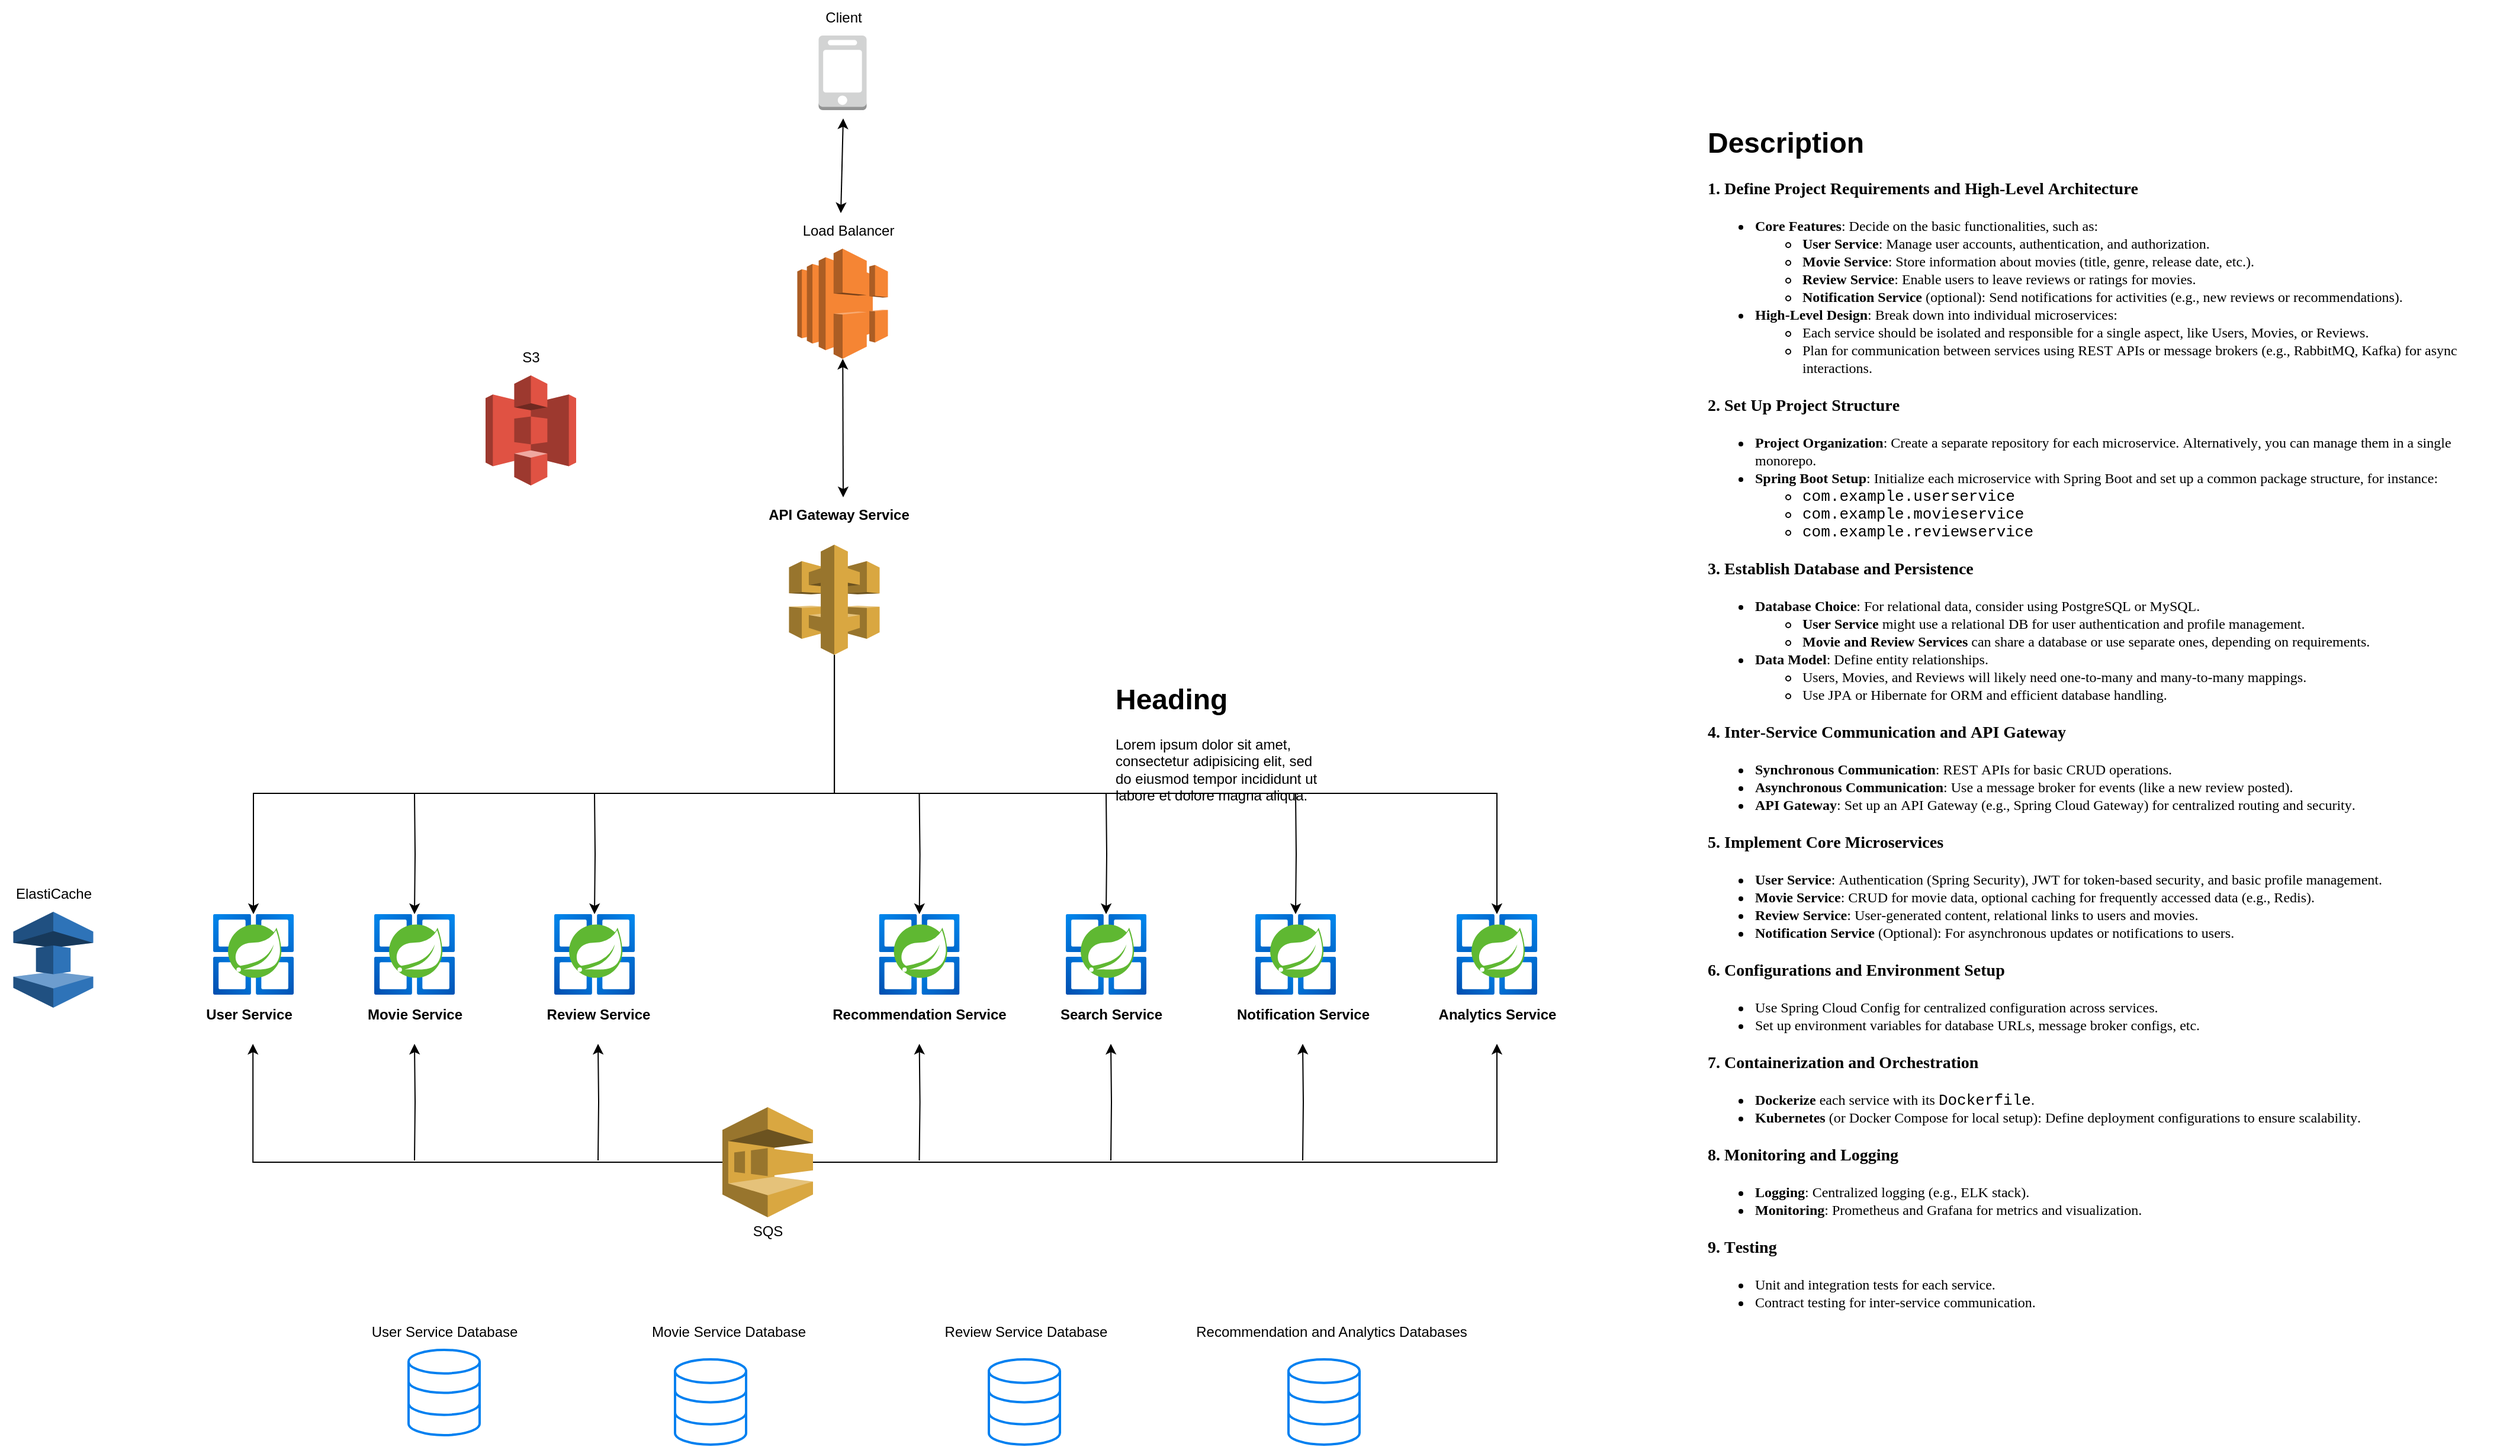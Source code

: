 <mxfile version="24.8.4">
  <diagram name="Page-1" id="R4EWamfsh_gt4aq3ULMU">
    <mxGraphModel dx="1701" dy="1722" grid="1" gridSize="10" guides="1" tooltips="1" connect="1" arrows="1" fold="1" page="1" pageScale="1" pageWidth="827" pageHeight="1169" math="0" shadow="0">
      <root>
        <mxCell id="0" />
        <mxCell id="1" parent="0" />
        <mxCell id="tPTP5EJk6AqbPcsCi5eH-51" style="edgeStyle=orthogonalEdgeStyle;rounded=0;orthogonalLoop=1;jettySize=auto;html=1;" parent="1" source="tPTP5EJk6AqbPcsCi5eH-1" target="tPTP5EJk6AqbPcsCi5eH-9" edge="1">
          <mxGeometry relative="1" as="geometry">
            <Array as="points">
              <mxPoint x="515" y="200" />
              <mxPoint x="24" y="200" />
            </Array>
          </mxGeometry>
        </mxCell>
        <mxCell id="tPTP5EJk6AqbPcsCi5eH-52" style="edgeStyle=orthogonalEdgeStyle;rounded=0;orthogonalLoop=1;jettySize=auto;html=1;" parent="1" source="tPTP5EJk6AqbPcsCi5eH-1" target="tPTP5EJk6AqbPcsCi5eH-7" edge="1">
          <mxGeometry relative="1" as="geometry">
            <Array as="points">
              <mxPoint x="515" y="200" />
              <mxPoint x="1074" y="200" />
            </Array>
          </mxGeometry>
        </mxCell>
        <mxCell id="tPTP5EJk6AqbPcsCi5eH-1" value="" style="outlineConnect=0;dashed=0;verticalLabelPosition=bottom;verticalAlign=top;align=center;html=1;shape=mxgraph.aws3.api_gateway;fillColor=#D9A741;gradientColor=none;" parent="1" vertex="1">
          <mxGeometry x="476.25" y="-10" width="76.5" height="93" as="geometry" />
        </mxCell>
        <mxCell id="tPTP5EJk6AqbPcsCi5eH-53" style="edgeStyle=orthogonalEdgeStyle;rounded=0;orthogonalLoop=1;jettySize=auto;html=1;" parent="1" target="tPTP5EJk6AqbPcsCi5eH-2" edge="1">
          <mxGeometry relative="1" as="geometry">
            <mxPoint x="160" y="200" as="sourcePoint" />
          </mxGeometry>
        </mxCell>
        <mxCell id="tPTP5EJk6AqbPcsCi5eH-2" value="" style="image;aspect=fixed;html=1;points=[];align=center;fontSize=12;image=img/lib/azure2/compute/Azure_Spring_Cloud.svg;" parent="1" vertex="1">
          <mxGeometry x="126" y="302" width="68" height="68" as="geometry" />
        </mxCell>
        <mxCell id="tPTP5EJk6AqbPcsCi5eH-54" style="edgeStyle=orthogonalEdgeStyle;rounded=0;orthogonalLoop=1;jettySize=auto;html=1;" parent="1" target="tPTP5EJk6AqbPcsCi5eH-3" edge="1">
          <mxGeometry relative="1" as="geometry">
            <mxPoint x="312" y="200" as="sourcePoint" />
          </mxGeometry>
        </mxCell>
        <mxCell id="tPTP5EJk6AqbPcsCi5eH-3" value="" style="image;aspect=fixed;html=1;points=[];align=center;fontSize=12;image=img/lib/azure2/compute/Azure_Spring_Cloud.svg;" parent="1" vertex="1">
          <mxGeometry x="278" y="302" width="68" height="68" as="geometry" />
        </mxCell>
        <mxCell id="tPTP5EJk6AqbPcsCi5eH-55" style="edgeStyle=orthogonalEdgeStyle;rounded=0;orthogonalLoop=1;jettySize=auto;html=1;" parent="1" target="tPTP5EJk6AqbPcsCi5eH-4" edge="1">
          <mxGeometry relative="1" as="geometry">
            <mxPoint x="586.25" y="200" as="sourcePoint" />
          </mxGeometry>
        </mxCell>
        <mxCell id="tPTP5EJk6AqbPcsCi5eH-4" value="" style="image;aspect=fixed;html=1;points=[];align=center;fontSize=12;image=img/lib/azure2/compute/Azure_Spring_Cloud.svg;" parent="1" vertex="1">
          <mxGeometry x="552.25" y="302" width="68" height="68" as="geometry" />
        </mxCell>
        <mxCell id="tPTP5EJk6AqbPcsCi5eH-56" style="edgeStyle=orthogonalEdgeStyle;rounded=0;orthogonalLoop=1;jettySize=auto;html=1;" parent="1" target="tPTP5EJk6AqbPcsCi5eH-5" edge="1">
          <mxGeometry relative="1" as="geometry">
            <mxPoint x="744" y="200" as="sourcePoint" />
          </mxGeometry>
        </mxCell>
        <mxCell id="tPTP5EJk6AqbPcsCi5eH-5" value="" style="image;aspect=fixed;html=1;points=[];align=center;fontSize=12;image=img/lib/azure2/compute/Azure_Spring_Cloud.svg;" parent="1" vertex="1">
          <mxGeometry x="710" y="302" width="68" height="68" as="geometry" />
        </mxCell>
        <mxCell id="tPTP5EJk6AqbPcsCi5eH-57" style="edgeStyle=orthogonalEdgeStyle;rounded=0;orthogonalLoop=1;jettySize=auto;html=1;" parent="1" target="tPTP5EJk6AqbPcsCi5eH-6" edge="1">
          <mxGeometry relative="1" as="geometry">
            <mxPoint x="904" y="200" as="sourcePoint" />
          </mxGeometry>
        </mxCell>
        <mxCell id="tPTP5EJk6AqbPcsCi5eH-6" value="" style="image;aspect=fixed;html=1;points=[];align=center;fontSize=12;image=img/lib/azure2/compute/Azure_Spring_Cloud.svg;fontStyle=1" parent="1" vertex="1">
          <mxGeometry x="870" y="302" width="68" height="68" as="geometry" />
        </mxCell>
        <mxCell id="tPTP5EJk6AqbPcsCi5eH-7" value="" style="image;aspect=fixed;html=1;points=[];align=center;fontSize=12;image=img/lib/azure2/compute/Azure_Spring_Cloud.svg;fontStyle=1" parent="1" vertex="1">
          <mxGeometry x="1040" y="302" width="68" height="68" as="geometry" />
        </mxCell>
        <mxCell id="tPTP5EJk6AqbPcsCi5eH-9" value="" style="image;aspect=fixed;html=1;points=[];align=center;fontSize=12;image=img/lib/azure2/compute/Azure_Spring_Cloud.svg;fontStyle=1" parent="1" vertex="1">
          <mxGeometry x="-10" y="302" width="68" height="68" as="geometry" />
        </mxCell>
        <mxCell id="tPTP5EJk6AqbPcsCi5eH-10" value="&lt;p&gt;&lt;strong&gt;API Gateway Service&lt;/strong&gt;&lt;/p&gt;" style="text;html=1;align=center;verticalAlign=middle;resizable=0;points=[];autosize=1;strokeColor=none;fillColor=none;" parent="1" vertex="1">
          <mxGeometry x="448" y="-60" width="140" height="50" as="geometry" />
        </mxCell>
        <mxCell id="tPTP5EJk6AqbPcsCi5eH-12" value="&lt;p&gt;&lt;strong&gt;User Service&lt;/strong&gt;&lt;/p&gt;" style="text;html=1;align=center;verticalAlign=middle;resizable=0;points=[];autosize=1;strokeColor=none;fillColor=none;" parent="1" vertex="1">
          <mxGeometry x="-30" y="361.5" width="100" height="50" as="geometry" />
        </mxCell>
        <mxCell id="tPTP5EJk6AqbPcsCi5eH-44" style="edgeStyle=orthogonalEdgeStyle;rounded=0;orthogonalLoop=1;jettySize=auto;html=1;" parent="1" target="tPTP5EJk6AqbPcsCi5eH-13" edge="1">
          <mxGeometry relative="1" as="geometry">
            <mxPoint x="160" y="510" as="sourcePoint" />
          </mxGeometry>
        </mxCell>
        <mxCell id="tPTP5EJk6AqbPcsCi5eH-13" value="&lt;p&gt;&lt;strong&gt;Movie Service&lt;/strong&gt;&lt;/p&gt;" style="text;html=1;align=center;verticalAlign=middle;resizable=0;points=[];autosize=1;strokeColor=none;fillColor=none;" parent="1" vertex="1">
          <mxGeometry x="110" y="361.5" width="100" height="50" as="geometry" />
        </mxCell>
        <mxCell id="tPTP5EJk6AqbPcsCi5eH-46" style="edgeStyle=orthogonalEdgeStyle;rounded=0;orthogonalLoop=1;jettySize=auto;html=1;" parent="1" target="tPTP5EJk6AqbPcsCi5eH-14" edge="1">
          <mxGeometry relative="1" as="geometry">
            <mxPoint x="315" y="510" as="sourcePoint" />
          </mxGeometry>
        </mxCell>
        <mxCell id="tPTP5EJk6AqbPcsCi5eH-14" value="&lt;p&gt;&lt;strong&gt;Review Service&lt;/strong&gt;&lt;/p&gt;" style="text;html=1;align=center;verticalAlign=middle;resizable=0;points=[];autosize=1;strokeColor=none;fillColor=none;" parent="1" vertex="1">
          <mxGeometry x="260" y="361.5" width="110" height="50" as="geometry" />
        </mxCell>
        <mxCell id="tPTP5EJk6AqbPcsCi5eH-47" style="edgeStyle=orthogonalEdgeStyle;rounded=0;orthogonalLoop=1;jettySize=auto;html=1;" parent="1" target="tPTP5EJk6AqbPcsCi5eH-15" edge="1">
          <mxGeometry relative="1" as="geometry">
            <mxPoint x="586.25" y="510" as="sourcePoint" />
          </mxGeometry>
        </mxCell>
        <mxCell id="tPTP5EJk6AqbPcsCi5eH-15" value="&lt;p&gt;&lt;strong&gt;Recommendation Service&lt;/strong&gt;&lt;/p&gt;" style="text;html=1;align=center;verticalAlign=middle;resizable=0;points=[];autosize=1;strokeColor=none;fillColor=none;" parent="1" vertex="1">
          <mxGeometry x="501.25" y="361.5" width="170" height="50" as="geometry" />
        </mxCell>
        <mxCell id="tPTP5EJk6AqbPcsCi5eH-48" style="edgeStyle=orthogonalEdgeStyle;rounded=0;orthogonalLoop=1;jettySize=auto;html=1;" parent="1" target="tPTP5EJk6AqbPcsCi5eH-16" edge="1">
          <mxGeometry relative="1" as="geometry">
            <mxPoint x="748" y="510" as="sourcePoint" />
          </mxGeometry>
        </mxCell>
        <mxCell id="tPTP5EJk6AqbPcsCi5eH-16" value="&lt;p&gt;&lt;strong&gt;Search Service&lt;/strong&gt;&lt;/p&gt;" style="text;html=1;align=center;verticalAlign=middle;resizable=0;points=[];autosize=1;strokeColor=none;fillColor=none;" parent="1" vertex="1">
          <mxGeometry x="693" y="361.5" width="110" height="50" as="geometry" />
        </mxCell>
        <mxCell id="tPTP5EJk6AqbPcsCi5eH-49" style="edgeStyle=orthogonalEdgeStyle;rounded=0;orthogonalLoop=1;jettySize=auto;html=1;" parent="1" target="tPTP5EJk6AqbPcsCi5eH-17" edge="1">
          <mxGeometry relative="1" as="geometry">
            <mxPoint x="910" y="510" as="sourcePoint" />
          </mxGeometry>
        </mxCell>
        <mxCell id="tPTP5EJk6AqbPcsCi5eH-17" value="&lt;p&gt;&lt;strong&gt;Notification Service&lt;/strong&gt;&lt;/p&gt;" style="text;html=1;align=center;verticalAlign=middle;resizable=0;points=[];autosize=1;strokeColor=none;fillColor=none;" parent="1" vertex="1">
          <mxGeometry x="840" y="361.5" width="140" height="50" as="geometry" />
        </mxCell>
        <mxCell id="tPTP5EJk6AqbPcsCi5eH-18" value="&lt;p&gt;&lt;strong&gt;Analytics Service&lt;/strong&gt;&lt;/p&gt;" style="text;html=1;align=center;verticalAlign=middle;resizable=0;points=[];autosize=1;strokeColor=none;fillColor=none;" parent="1" vertex="1">
          <mxGeometry x="1014" y="361.5" width="120" height="50" as="geometry" />
        </mxCell>
        <mxCell id="tPTP5EJk6AqbPcsCi5eH-19" value="" style="html=1;verticalLabelPosition=bottom;align=center;labelBackgroundColor=#ffffff;verticalAlign=top;strokeWidth=2;strokeColor=#0080F0;shadow=0;dashed=0;shape=mxgraph.ios7.icons.data;" parent="1" vertex="1">
          <mxGeometry x="155" y="670" width="60" height="72" as="geometry" />
        </mxCell>
        <mxCell id="tPTP5EJk6AqbPcsCi5eH-20" value="" style="html=1;verticalLabelPosition=bottom;align=center;labelBackgroundColor=#ffffff;verticalAlign=top;strokeWidth=2;strokeColor=#0080F0;shadow=0;dashed=0;shape=mxgraph.ios7.icons.data;" parent="1" vertex="1">
          <mxGeometry x="380" y="678" width="60" height="72" as="geometry" />
        </mxCell>
        <mxCell id="tPTP5EJk6AqbPcsCi5eH-21" value="" style="html=1;verticalLabelPosition=bottom;align=center;labelBackgroundColor=#ffffff;verticalAlign=top;strokeWidth=2;strokeColor=#0080F0;shadow=0;dashed=0;shape=mxgraph.ios7.icons.data;" parent="1" vertex="1">
          <mxGeometry x="645" y="678" width="60" height="72" as="geometry" />
        </mxCell>
        <mxCell id="tPTP5EJk6AqbPcsCi5eH-22" value="" style="html=1;verticalLabelPosition=bottom;align=center;labelBackgroundColor=#ffffff;verticalAlign=top;strokeWidth=2;strokeColor=#0080F0;shadow=0;dashed=0;shape=mxgraph.ios7.icons.data;" parent="1" vertex="1">
          <mxGeometry x="898" y="678" width="60" height="72" as="geometry" />
        </mxCell>
        <mxCell id="tPTP5EJk6AqbPcsCi5eH-23" value="User Service Database" style="text;html=1;align=center;verticalAlign=middle;resizable=0;points=[];autosize=1;strokeColor=none;fillColor=none;" parent="1" vertex="1">
          <mxGeometry x="110" y="640" width="150" height="30" as="geometry" />
        </mxCell>
        <mxCell id="tPTP5EJk6AqbPcsCi5eH-24" value="Movie Service Database" style="text;html=1;align=center;verticalAlign=middle;resizable=0;points=[];autosize=1;strokeColor=none;fillColor=none;" parent="1" vertex="1">
          <mxGeometry x="350" y="640" width="150" height="30" as="geometry" />
        </mxCell>
        <mxCell id="tPTP5EJk6AqbPcsCi5eH-25" value="Review Service Database" style="text;html=1;align=center;verticalAlign=middle;resizable=0;points=[];autosize=1;strokeColor=none;fillColor=none;" parent="1" vertex="1">
          <mxGeometry x="596.25" y="640" width="160" height="30" as="geometry" />
        </mxCell>
        <mxCell id="tPTP5EJk6AqbPcsCi5eH-26" value="Recommendation and Analytics Databases" style="text;html=1;align=center;verticalAlign=middle;resizable=0;points=[];autosize=1;strokeColor=none;fillColor=none;" parent="1" vertex="1">
          <mxGeometry x="809" y="640" width="250" height="30" as="geometry" />
        </mxCell>
        <mxCell id="tPTP5EJk6AqbPcsCi5eH-27" value="" style="outlineConnect=0;dashed=0;verticalLabelPosition=bottom;verticalAlign=top;align=center;html=1;shape=mxgraph.aws3.elasticache;fillColor=#2E73B8;gradientColor=none;" parent="1" vertex="1">
          <mxGeometry x="-178.75" y="300" width="67.5" height="81" as="geometry" />
        </mxCell>
        <mxCell id="tPTP5EJk6AqbPcsCi5eH-28" value="" style="outlineConnect=0;dashed=0;verticalLabelPosition=bottom;verticalAlign=top;align=center;html=1;shape=mxgraph.aws3.s3;fillColor=#E05243;gradientColor=none;" parent="1" vertex="1">
          <mxGeometry x="220" y="-153" width="76.5" height="93" as="geometry" />
        </mxCell>
        <mxCell id="tPTP5EJk6AqbPcsCi5eH-29" value="S3" style="text;html=1;align=center;verticalAlign=middle;resizable=0;points=[];autosize=1;strokeColor=none;fillColor=none;" parent="1" vertex="1">
          <mxGeometry x="238" y="-183" width="40" height="30" as="geometry" />
        </mxCell>
        <mxCell id="tPTP5EJk6AqbPcsCi5eH-30" value="" style="outlineConnect=0;dashed=0;verticalLabelPosition=bottom;verticalAlign=top;align=center;html=1;shape=mxgraph.aws3.elastic_load_balancing;fillColor=#F58534;gradientColor=none;" parent="1" vertex="1">
          <mxGeometry x="483.25" y="-260" width="76.5" height="93" as="geometry" />
        </mxCell>
        <mxCell id="tPTP5EJk6AqbPcsCi5eH-31" value="ElastiCache" style="text;html=1;align=center;verticalAlign=middle;resizable=0;points=[];autosize=1;strokeColor=none;fillColor=none;" parent="1" vertex="1">
          <mxGeometry x="-190" y="270" width="90" height="30" as="geometry" />
        </mxCell>
        <mxCell id="tPTP5EJk6AqbPcsCi5eH-32" value="Load Balancer" style="text;html=1;align=center;verticalAlign=middle;resizable=0;points=[];autosize=1;strokeColor=none;fillColor=none;" parent="1" vertex="1">
          <mxGeometry x="476.25" y="-290" width="100" height="30" as="geometry" />
        </mxCell>
        <mxCell id="tPTP5EJk6AqbPcsCi5eH-34" value="SQS" style="text;html=1;align=center;verticalAlign=middle;resizable=0;points=[];autosize=1;strokeColor=none;fillColor=none;" parent="1" vertex="1">
          <mxGeometry x="433.25" y="555" width="50" height="30" as="geometry" />
        </mxCell>
        <mxCell id="tPTP5EJk6AqbPcsCi5eH-42" style="edgeStyle=orthogonalEdgeStyle;rounded=0;orthogonalLoop=1;jettySize=auto;html=1;" parent="1" source="tPTP5EJk6AqbPcsCi5eH-35" target="tPTP5EJk6AqbPcsCi5eH-18" edge="1">
          <mxGeometry relative="1" as="geometry" />
        </mxCell>
        <mxCell id="tPTP5EJk6AqbPcsCi5eH-35" value="" style="outlineConnect=0;dashed=0;verticalLabelPosition=bottom;verticalAlign=top;align=center;html=1;shape=mxgraph.aws3.sqs;fillColor=#D9A741;gradientColor=none;" parent="1" vertex="1">
          <mxGeometry x="420" y="465" width="76.5" height="93" as="geometry" />
        </mxCell>
        <mxCell id="tPTP5EJk6AqbPcsCi5eH-36" value="" style="outlineConnect=0;dashed=0;verticalLabelPosition=bottom;verticalAlign=top;align=center;html=1;shape=mxgraph.aws3.mobile_client;fillColor=#D2D3D3;gradientColor=none;" parent="1" vertex="1">
          <mxGeometry x="501.25" y="-440" width="40.5" height="63" as="geometry" />
        </mxCell>
        <mxCell id="tPTP5EJk6AqbPcsCi5eH-37" value="Client" style="text;html=1;align=center;verticalAlign=middle;resizable=0;points=[];autosize=1;strokeColor=none;fillColor=none;" parent="1" vertex="1">
          <mxGeometry x="496.5" y="-470" width="50" height="30" as="geometry" />
        </mxCell>
        <mxCell id="tPTP5EJk6AqbPcsCi5eH-40" value="" style="endArrow=classic;startArrow=classic;html=1;rounded=0;" parent="1" edge="1">
          <mxGeometry width="50" height="50" relative="1" as="geometry">
            <mxPoint x="520" y="-290" as="sourcePoint" />
            <mxPoint x="522" y="-370" as="targetPoint" />
          </mxGeometry>
        </mxCell>
        <mxCell id="tPTP5EJk6AqbPcsCi5eH-43" style="edgeStyle=orthogonalEdgeStyle;rounded=0;orthogonalLoop=1;jettySize=auto;html=1;exitX=0;exitY=0.5;exitDx=0;exitDy=0;exitPerimeter=0;entryX=0.536;entryY=1.001;entryDx=0;entryDy=0;entryPerimeter=0;" parent="1" source="tPTP5EJk6AqbPcsCi5eH-35" target="tPTP5EJk6AqbPcsCi5eH-12" edge="1">
          <mxGeometry relative="1" as="geometry" />
        </mxCell>
        <mxCell id="tPTP5EJk6AqbPcsCi5eH-60" value="" style="endArrow=classic;startArrow=classic;html=1;rounded=0;" parent="1" target="tPTP5EJk6AqbPcsCi5eH-30" edge="1">
          <mxGeometry width="50" height="50" relative="1" as="geometry">
            <mxPoint x="522" y="-50" as="sourcePoint" />
            <mxPoint x="543" y="-131.5" as="targetPoint" />
          </mxGeometry>
        </mxCell>
        <mxCell id="hdJnmSfa8VOICIZQmIh4-1" value="&lt;h1 style=&quot;margin-top: 0px;&quot;&gt;Heading&lt;/h1&gt;&lt;p&gt;Lorem ipsum dolor sit amet, consectetur adipisicing elit, sed do eiusmod tempor incididunt ut labore et dolore magna aliqua.&lt;/p&gt;" style="text;html=1;whiteSpace=wrap;overflow=hidden;rounded=0;" vertex="1" parent="1">
          <mxGeometry x="750" y="100" width="180" height="120" as="geometry" />
        </mxCell>
        <mxCell id="hdJnmSfa8VOICIZQmIh4-2" value="&lt;h1 style=&quot;margin-top: 0px;&quot;&gt;Description&lt;/h1&gt;&lt;p style=&quot;margin: 0px 0px 14px; font-variant-numeric: normal; font-variant-east-asian: normal; font-variant-alternates: normal; font-size-adjust: none; font-kerning: auto; font-optical-sizing: auto; font-feature-settings: normal; font-variation-settings: normal; font-variant-position: normal; font-stretch: normal; font-size: 14px; line-height: normal; font-family: Times; -webkit-text-stroke-color: rgb(0, 0, 0);&quot; class=&quot;p1&quot;&gt;&lt;span style=&quot;font-kerning: none;&quot; class=&quot;s1&quot;&gt;&lt;b&gt;1. Define Project Requirements and High-Level Architecture&lt;/b&gt;&lt;/span&gt;&lt;/p&gt;&lt;ul style=&quot;font-size: medium;&quot; class=&quot;ul1&quot;&gt;&lt;li style=&quot;margin: 0px; font-variant-numeric: normal; font-variant-east-asian: normal; font-variant-alternates: normal; font-size-adjust: none; font-kerning: auto; font-optical-sizing: auto; font-feature-settings: normal; font-variation-settings: normal; font-variant-position: normal; font-stretch: normal; font-size: 12px; line-height: normal; font-family: Times; -webkit-text-stroke: rgb(0, 0, 0);&quot; class=&quot;li2&quot;&gt;&lt;b&gt;&lt;/b&gt;&lt;span style=&quot;font-kerning: none;&quot; class=&quot;s1&quot;&gt;&lt;b&gt;Core Features&lt;/b&gt;: Decide on the basic functionalities, such as:&lt;/span&gt;&lt;/li&gt;&lt;ul class=&quot;ul2&quot;&gt;&lt;li style=&quot;margin: 0px; font-variant-numeric: normal; font-variant-east-asian: normal; font-variant-alternates: normal; font-size-adjust: none; font-kerning: auto; font-optical-sizing: auto; font-feature-settings: normal; font-variation-settings: normal; font-variant-position: normal; font-stretch: normal; font-size: 12px; line-height: normal; font-family: Times; -webkit-text-stroke: rgb(0, 0, 0);&quot; class=&quot;li2&quot;&gt;&lt;b&gt;&lt;/b&gt;&lt;span style=&quot;font-kerning: none;&quot; class=&quot;s1&quot;&gt;&lt;b&gt;User Service&lt;/b&gt;: Manage user accounts, authentication, and authorization.&lt;/span&gt;&lt;/li&gt;&lt;li style=&quot;margin: 0px; font-variant-numeric: normal; font-variant-east-asian: normal; font-variant-alternates: normal; font-size-adjust: none; font-kerning: auto; font-optical-sizing: auto; font-feature-settings: normal; font-variation-settings: normal; font-variant-position: normal; font-stretch: normal; font-size: 12px; line-height: normal; font-family: Times; -webkit-text-stroke: rgb(0, 0, 0);&quot; class=&quot;li2&quot;&gt;&lt;b&gt;&lt;/b&gt;&lt;span style=&quot;font-kerning: none;&quot; class=&quot;s1&quot;&gt;&lt;b&gt;Movie Service&lt;/b&gt;: Store information about movies (title, genre, release date, etc.).&lt;/span&gt;&lt;/li&gt;&lt;li style=&quot;margin: 0px; font-variant-numeric: normal; font-variant-east-asian: normal; font-variant-alternates: normal; font-size-adjust: none; font-kerning: auto; font-optical-sizing: auto; font-feature-settings: normal; font-variation-settings: normal; font-variant-position: normal; font-stretch: normal; font-size: 12px; line-height: normal; font-family: Times; -webkit-text-stroke: rgb(0, 0, 0);&quot; class=&quot;li2&quot;&gt;&lt;b&gt;&lt;/b&gt;&lt;span style=&quot;font-kerning: none;&quot; class=&quot;s1&quot;&gt;&lt;b&gt;Review Service&lt;/b&gt;: Enable users to leave reviews or ratings for movies.&lt;/span&gt;&lt;/li&gt;&lt;li style=&quot;margin: 0px; font-variant-numeric: normal; font-variant-east-asian: normal; font-variant-alternates: normal; font-size-adjust: none; font-kerning: auto; font-optical-sizing: auto; font-feature-settings: normal; font-variation-settings: normal; font-variant-position: normal; font-stretch: normal; font-size: 12px; line-height: normal; font-family: Times; -webkit-text-stroke: rgb(0, 0, 0);&quot; class=&quot;li2&quot;&gt;&lt;b&gt;&lt;/b&gt;&lt;span style=&quot;font-kerning: none;&quot; class=&quot;s1&quot;&gt;&lt;b&gt;Notification Service&lt;/b&gt; (optional): Send notifications for activities (e.g., new reviews or recommendations).&lt;/span&gt;&lt;/li&gt;&lt;/ul&gt;&lt;li style=&quot;margin: 0px; font-variant-numeric: normal; font-variant-east-asian: normal; font-variant-alternates: normal; font-size-adjust: none; font-kerning: auto; font-optical-sizing: auto; font-feature-settings: normal; font-variation-settings: normal; font-variant-position: normal; font-stretch: normal; font-size: 12px; line-height: normal; font-family: Times; -webkit-text-stroke: rgb(0, 0, 0);&quot; class=&quot;li2&quot;&gt;&lt;b&gt;&lt;/b&gt;&lt;span style=&quot;font-kerning: none;&quot; class=&quot;s1&quot;&gt;&lt;b&gt;High-Level Design&lt;/b&gt;: Break down into individual microservices:&lt;/span&gt;&lt;/li&gt;&lt;ul class=&quot;ul2&quot;&gt;&lt;li style=&quot;margin: 0px; font-variant-numeric: normal; font-variant-east-asian: normal; font-variant-alternates: normal; font-size-adjust: none; font-kerning: auto; font-optical-sizing: auto; font-feature-settings: normal; font-variation-settings: normal; font-variant-position: normal; font-stretch: normal; font-size: 12px; line-height: normal; font-family: Times; -webkit-text-stroke: rgb(0, 0, 0);&quot; class=&quot;li2&quot;&gt;&lt;span style=&quot;font-kerning: none;&quot; class=&quot;s1&quot;&gt;Each service should be isolated and responsible for a single aspect, like Users, Movies, or Reviews.&lt;/span&gt;&lt;/li&gt;&lt;li style=&quot;margin: 0px; font-variant-numeric: normal; font-variant-east-asian: normal; font-variant-alternates: normal; font-size-adjust: none; font-kerning: auto; font-optical-sizing: auto; font-feature-settings: normal; font-variation-settings: normal; font-variant-position: normal; font-stretch: normal; font-size: 12px; line-height: normal; font-family: Times; -webkit-text-stroke: rgb(0, 0, 0);&quot; class=&quot;li2&quot;&gt;&lt;span style=&quot;font-kerning: none;&quot; class=&quot;s1&quot;&gt;Plan for communication between services using REST APIs or message brokers (e.g., RabbitMQ, Kafka) for async interactions.&lt;/span&gt;&lt;/li&gt;&lt;/ul&gt;&lt;/ul&gt;&lt;p style=&quot;margin: 0px 0px 14px; font-variant-numeric: normal; font-variant-east-asian: normal; font-variant-alternates: normal; font-size-adjust: none; font-kerning: auto; font-optical-sizing: auto; font-feature-settings: normal; font-variation-settings: normal; font-variant-position: normal; font-stretch: normal; font-size: 14px; line-height: normal; font-family: Times; -webkit-text-stroke-color: rgb(0, 0, 0);&quot; class=&quot;p1&quot;&gt;&lt;span style=&quot;font-kerning: none;&quot; class=&quot;s1&quot;&gt;&lt;b&gt;2. Set Up Project Structure&lt;/b&gt;&lt;/span&gt;&lt;/p&gt;&lt;ul style=&quot;font-size: medium;&quot; class=&quot;ul1&quot;&gt;&lt;li style=&quot;margin: 0px; font-variant-numeric: normal; font-variant-east-asian: normal; font-variant-alternates: normal; font-size-adjust: none; font-kerning: auto; font-optical-sizing: auto; font-feature-settings: normal; font-variation-settings: normal; font-variant-position: normal; font-stretch: normal; font-size: 12px; line-height: normal; font-family: Times; -webkit-text-stroke: rgb(0, 0, 0);&quot; class=&quot;li2&quot;&gt;&lt;b&gt;&lt;/b&gt;&lt;span style=&quot;font-kerning: none;&quot; class=&quot;s1&quot;&gt;&lt;b&gt;Project Organization&lt;/b&gt;: Create a separate repository for each microservice. Alternatively, you can manage them in a single monorepo.&lt;/span&gt;&lt;/li&gt;&lt;li style=&quot;margin: 0px; font-variant-numeric: normal; font-variant-east-asian: normal; font-variant-alternates: normal; font-size-adjust: none; font-kerning: auto; font-optical-sizing: auto; font-feature-settings: normal; font-variation-settings: normal; font-variant-position: normal; font-stretch: normal; font-size: 12px; line-height: normal; font-family: Times; -webkit-text-stroke: rgb(0, 0, 0);&quot; class=&quot;li2&quot;&gt;&lt;b&gt;&lt;/b&gt;&lt;span style=&quot;font-kerning: none;&quot; class=&quot;s1&quot;&gt;&lt;b&gt;Spring Boot Setup&lt;/b&gt;: Initialize each microservice with Spring Boot and set up a common package structure, for instance:&lt;/span&gt;&lt;/li&gt;&lt;ul class=&quot;ul2&quot;&gt;&lt;li style=&quot;margin: 0px; font-variant-numeric: normal; font-variant-east-asian: normal; font-variant-alternates: normal; font-size-adjust: none; font-kerning: auto; font-optical-sizing: auto; font-feature-settings: normal; font-variation-settings: normal; font-variant-position: normal; font-stretch: normal; font-size: 13px; line-height: normal; font-family: Courier; -webkit-text-stroke: rgb(0, 0, 0);&quot; class=&quot;li3&quot;&gt;&lt;span style=&quot;font-kerning: none;&quot; class=&quot;s1&quot;&gt;com.example.userservice&lt;/span&gt;&lt;/li&gt;&lt;li style=&quot;margin: 0px; font-variant-numeric: normal; font-variant-east-asian: normal; font-variant-alternates: normal; font-size-adjust: none; font-kerning: auto; font-optical-sizing: auto; font-feature-settings: normal; font-variation-settings: normal; font-variant-position: normal; font-stretch: normal; font-size: 13px; line-height: normal; font-family: Courier; -webkit-text-stroke: rgb(0, 0, 0);&quot; class=&quot;li3&quot;&gt;&lt;span style=&quot;font-kerning: none;&quot; class=&quot;s1&quot;&gt;com.example.movieservice&lt;/span&gt;&lt;/li&gt;&lt;li style=&quot;margin: 0px; font-variant-numeric: normal; font-variant-east-asian: normal; font-variant-alternates: normal; font-size-adjust: none; font-kerning: auto; font-optical-sizing: auto; font-feature-settings: normal; font-variation-settings: normal; font-variant-position: normal; font-stretch: normal; font-size: 13px; line-height: normal; font-family: Courier; -webkit-text-stroke: rgb(0, 0, 0);&quot; class=&quot;li3&quot;&gt;&lt;span style=&quot;font-kerning: none;&quot; class=&quot;s1&quot;&gt;com.example.reviewservice&lt;/span&gt;&lt;/li&gt;&lt;/ul&gt;&lt;/ul&gt;&lt;p style=&quot;margin: 0px 0px 14px; font-variant-numeric: normal; font-variant-east-asian: normal; font-variant-alternates: normal; font-size-adjust: none; font-kerning: auto; font-optical-sizing: auto; font-feature-settings: normal; font-variation-settings: normal; font-variant-position: normal; font-stretch: normal; font-size: 14px; line-height: normal; font-family: Times; -webkit-text-stroke-color: rgb(0, 0, 0);&quot; class=&quot;p1&quot;&gt;&lt;span style=&quot;font-kerning: none;&quot; class=&quot;s1&quot;&gt;&lt;b&gt;3. Establish Database and Persistence&lt;/b&gt;&lt;/span&gt;&lt;/p&gt;&lt;ul style=&quot;font-size: medium;&quot; class=&quot;ul1&quot;&gt;&lt;li style=&quot;margin: 0px; font-variant-numeric: normal; font-variant-east-asian: normal; font-variant-alternates: normal; font-size-adjust: none; font-kerning: auto; font-optical-sizing: auto; font-feature-settings: normal; font-variation-settings: normal; font-variant-position: normal; font-stretch: normal; font-size: 12px; line-height: normal; font-family: Times; -webkit-text-stroke: rgb(0, 0, 0);&quot; class=&quot;li2&quot;&gt;&lt;b&gt;&lt;/b&gt;&lt;span style=&quot;font-kerning: none;&quot; class=&quot;s1&quot;&gt;&lt;b&gt;Database Choice&lt;/b&gt;: For relational data, consider using PostgreSQL or MySQL.&lt;/span&gt;&lt;/li&gt;&lt;ul class=&quot;ul2&quot;&gt;&lt;li style=&quot;margin: 0px; font-variant-numeric: normal; font-variant-east-asian: normal; font-variant-alternates: normal; font-size-adjust: none; font-kerning: auto; font-optical-sizing: auto; font-feature-settings: normal; font-variation-settings: normal; font-variant-position: normal; font-stretch: normal; font-size: 12px; line-height: normal; font-family: Times; -webkit-text-stroke: rgb(0, 0, 0);&quot; class=&quot;li2&quot;&gt;&lt;b&gt;&lt;/b&gt;&lt;span style=&quot;font-kerning: none;&quot; class=&quot;s1&quot;&gt;&lt;b&gt;User Service&lt;/b&gt; might use a relational DB for user authentication and profile management.&lt;/span&gt;&lt;/li&gt;&lt;li style=&quot;margin: 0px; font-variant-numeric: normal; font-variant-east-asian: normal; font-variant-alternates: normal; font-size-adjust: none; font-kerning: auto; font-optical-sizing: auto; font-feature-settings: normal; font-variation-settings: normal; font-variant-position: normal; font-stretch: normal; font-size: 12px; line-height: normal; font-family: Times; -webkit-text-stroke: rgb(0, 0, 0);&quot; class=&quot;li2&quot;&gt;&lt;b&gt;&lt;/b&gt;&lt;span style=&quot;font-kerning: none;&quot; class=&quot;s1&quot;&gt;&lt;b&gt;Movie and Review Services&lt;/b&gt; can share a database or use separate ones, depending on requirements.&lt;/span&gt;&lt;/li&gt;&lt;/ul&gt;&lt;li style=&quot;margin: 0px; font-variant-numeric: normal; font-variant-east-asian: normal; font-variant-alternates: normal; font-size-adjust: none; font-kerning: auto; font-optical-sizing: auto; font-feature-settings: normal; font-variation-settings: normal; font-variant-position: normal; font-stretch: normal; font-size: 12px; line-height: normal; font-family: Times; -webkit-text-stroke: rgb(0, 0, 0);&quot; class=&quot;li2&quot;&gt;&lt;b&gt;&lt;/b&gt;&lt;span style=&quot;font-kerning: none;&quot; class=&quot;s1&quot;&gt;&lt;b&gt;Data Model&lt;/b&gt;: Define entity relationships.&lt;/span&gt;&lt;/li&gt;&lt;ul class=&quot;ul2&quot;&gt;&lt;li style=&quot;margin: 0px; font-variant-numeric: normal; font-variant-east-asian: normal; font-variant-alternates: normal; font-size-adjust: none; font-kerning: auto; font-optical-sizing: auto; font-feature-settings: normal; font-variation-settings: normal; font-variant-position: normal; font-stretch: normal; font-size: 12px; line-height: normal; font-family: Times; -webkit-text-stroke: rgb(0, 0, 0);&quot; class=&quot;li2&quot;&gt;&lt;span style=&quot;font-kerning: none;&quot; class=&quot;s1&quot;&gt;Users, Movies, and Reviews will likely need one-to-many and many-to-many mappings.&lt;/span&gt;&lt;/li&gt;&lt;li style=&quot;margin: 0px; font-variant-numeric: normal; font-variant-east-asian: normal; font-variant-alternates: normal; font-size-adjust: none; font-kerning: auto; font-optical-sizing: auto; font-feature-settings: normal; font-variation-settings: normal; font-variant-position: normal; font-stretch: normal; font-size: 12px; line-height: normal; font-family: Times; -webkit-text-stroke: rgb(0, 0, 0);&quot; class=&quot;li2&quot;&gt;&lt;span style=&quot;font-kerning: none;&quot; class=&quot;s1&quot;&gt;Use JPA or Hibernate for ORM and efficient database handling.&lt;/span&gt;&lt;/li&gt;&lt;/ul&gt;&lt;/ul&gt;&lt;p style=&quot;margin: 0px 0px 14px; font-variant-numeric: normal; font-variant-east-asian: normal; font-variant-alternates: normal; font-size-adjust: none; font-kerning: auto; font-optical-sizing: auto; font-feature-settings: normal; font-variation-settings: normal; font-variant-position: normal; font-stretch: normal; font-size: 14px; line-height: normal; font-family: Times; -webkit-text-stroke-color: rgb(0, 0, 0);&quot; class=&quot;p1&quot;&gt;&lt;span style=&quot;font-kerning: none;&quot; class=&quot;s1&quot;&gt;&lt;b&gt;4. Inter-Service Communication and API Gateway&lt;/b&gt;&lt;/span&gt;&lt;/p&gt;&lt;ul style=&quot;font-size: medium;&quot; class=&quot;ul1&quot;&gt;&lt;li style=&quot;margin: 0px; font-variant-numeric: normal; font-variant-east-asian: normal; font-variant-alternates: normal; font-size-adjust: none; font-kerning: auto; font-optical-sizing: auto; font-feature-settings: normal; font-variation-settings: normal; font-variant-position: normal; font-stretch: normal; font-size: 12px; line-height: normal; font-family: Times; -webkit-text-stroke: rgb(0, 0, 0);&quot; class=&quot;li2&quot;&gt;&lt;b&gt;&lt;/b&gt;&lt;span style=&quot;font-kerning: none;&quot; class=&quot;s1&quot;&gt;&lt;b&gt;Synchronous Communication&lt;/b&gt;: REST APIs for basic CRUD operations.&lt;/span&gt;&lt;/li&gt;&lt;li style=&quot;margin: 0px; font-variant-numeric: normal; font-variant-east-asian: normal; font-variant-alternates: normal; font-size-adjust: none; font-kerning: auto; font-optical-sizing: auto; font-feature-settings: normal; font-variation-settings: normal; font-variant-position: normal; font-stretch: normal; font-size: 12px; line-height: normal; font-family: Times; -webkit-text-stroke: rgb(0, 0, 0);&quot; class=&quot;li2&quot;&gt;&lt;b&gt;&lt;/b&gt;&lt;span style=&quot;font-kerning: none;&quot; class=&quot;s1&quot;&gt;&lt;b&gt;Asynchronous Communication&lt;/b&gt;: Use a message broker for events (like a new review posted).&lt;/span&gt;&lt;/li&gt;&lt;li style=&quot;margin: 0px; font-variant-numeric: normal; font-variant-east-asian: normal; font-variant-alternates: normal; font-size-adjust: none; font-kerning: auto; font-optical-sizing: auto; font-feature-settings: normal; font-variation-settings: normal; font-variant-position: normal; font-stretch: normal; font-size: 12px; line-height: normal; font-family: Times; -webkit-text-stroke: rgb(0, 0, 0);&quot; class=&quot;li2&quot;&gt;&lt;b&gt;&lt;/b&gt;&lt;span style=&quot;font-kerning: none;&quot; class=&quot;s1&quot;&gt;&lt;b&gt;API Gateway&lt;/b&gt;: Set up an API Gateway (e.g., Spring Cloud Gateway) for centralized routing and security.&lt;/span&gt;&lt;/li&gt;&lt;/ul&gt;&lt;p style=&quot;margin: 0px 0px 14px; font-variant-numeric: normal; font-variant-east-asian: normal; font-variant-alternates: normal; font-size-adjust: none; font-kerning: auto; font-optical-sizing: auto; font-feature-settings: normal; font-variation-settings: normal; font-variant-position: normal; font-stretch: normal; font-size: 14px; line-height: normal; font-family: Times; -webkit-text-stroke-color: rgb(0, 0, 0);&quot; class=&quot;p1&quot;&gt;&lt;span style=&quot;font-kerning: none;&quot; class=&quot;s1&quot;&gt;&lt;b&gt;5. Implement Core Microservices&lt;/b&gt;&lt;/span&gt;&lt;/p&gt;&lt;ul style=&quot;font-size: medium;&quot; class=&quot;ul1&quot;&gt;&lt;li style=&quot;margin: 0px; font-variant-numeric: normal; font-variant-east-asian: normal; font-variant-alternates: normal; font-size-adjust: none; font-kerning: auto; font-optical-sizing: auto; font-feature-settings: normal; font-variation-settings: normal; font-variant-position: normal; font-stretch: normal; font-size: 12px; line-height: normal; font-family: Times; -webkit-text-stroke: rgb(0, 0, 0);&quot; class=&quot;li2&quot;&gt;&lt;b&gt;&lt;/b&gt;&lt;span style=&quot;font-kerning: none;&quot; class=&quot;s1&quot;&gt;&lt;b&gt;User Service&lt;/b&gt;: Authentication (Spring Security), JWT for token-based security, and basic profile management.&lt;/span&gt;&lt;/li&gt;&lt;li style=&quot;margin: 0px; font-variant-numeric: normal; font-variant-east-asian: normal; font-variant-alternates: normal; font-size-adjust: none; font-kerning: auto; font-optical-sizing: auto; font-feature-settings: normal; font-variation-settings: normal; font-variant-position: normal; font-stretch: normal; font-size: 12px; line-height: normal; font-family: Times; -webkit-text-stroke: rgb(0, 0, 0);&quot; class=&quot;li2&quot;&gt;&lt;b&gt;&lt;/b&gt;&lt;span style=&quot;font-kerning: none;&quot; class=&quot;s1&quot;&gt;&lt;b&gt;Movie Service&lt;/b&gt;: CRUD for movie data, optional caching for frequently accessed data (e.g., Redis).&lt;/span&gt;&lt;/li&gt;&lt;li style=&quot;margin: 0px; font-variant-numeric: normal; font-variant-east-asian: normal; font-variant-alternates: normal; font-size-adjust: none; font-kerning: auto; font-optical-sizing: auto; font-feature-settings: normal; font-variation-settings: normal; font-variant-position: normal; font-stretch: normal; font-size: 12px; line-height: normal; font-family: Times; -webkit-text-stroke: rgb(0, 0, 0);&quot; class=&quot;li2&quot;&gt;&lt;b&gt;&lt;/b&gt;&lt;span style=&quot;font-kerning: none;&quot; class=&quot;s1&quot;&gt;&lt;b&gt;Review Service&lt;/b&gt;: User-generated content, relational links to users and movies.&lt;/span&gt;&lt;/li&gt;&lt;li style=&quot;margin: 0px; font-variant-numeric: normal; font-variant-east-asian: normal; font-variant-alternates: normal; font-size-adjust: none; font-kerning: auto; font-optical-sizing: auto; font-feature-settings: normal; font-variation-settings: normal; font-variant-position: normal; font-stretch: normal; font-size: 12px; line-height: normal; font-family: Times; -webkit-text-stroke: rgb(0, 0, 0);&quot; class=&quot;li2&quot;&gt;&lt;b&gt;&lt;/b&gt;&lt;span style=&quot;font-kerning: none;&quot; class=&quot;s1&quot;&gt;&lt;b&gt;Notification Service&lt;/b&gt; (Optional): For asynchronous updates or notifications to users.&lt;/span&gt;&lt;/li&gt;&lt;/ul&gt;&lt;p style=&quot;margin: 0px 0px 14px; font-variant-numeric: normal; font-variant-east-asian: normal; font-variant-alternates: normal; font-size-adjust: none; font-kerning: auto; font-optical-sizing: auto; font-feature-settings: normal; font-variation-settings: normal; font-variant-position: normal; font-stretch: normal; font-size: 14px; line-height: normal; font-family: Times; -webkit-text-stroke-color: rgb(0, 0, 0);&quot; class=&quot;p1&quot;&gt;&lt;span style=&quot;font-kerning: none;&quot; class=&quot;s1&quot;&gt;&lt;b&gt;6. Configurations and Environment Setup&lt;/b&gt;&lt;/span&gt;&lt;/p&gt;&lt;ul style=&quot;font-size: medium;&quot; class=&quot;ul1&quot;&gt;&lt;li style=&quot;margin: 0px; font-variant-numeric: normal; font-variant-east-asian: normal; font-variant-alternates: normal; font-size-adjust: none; font-kerning: auto; font-optical-sizing: auto; font-feature-settings: normal; font-variation-settings: normal; font-variant-position: normal; font-stretch: normal; font-size: 12px; line-height: normal; font-family: Times; -webkit-text-stroke: rgb(0, 0, 0);&quot; class=&quot;li2&quot;&gt;&lt;span style=&quot;font-kerning: none;&quot; class=&quot;s1&quot;&gt;Use Spring Cloud Config for centralized configuration across services.&lt;/span&gt;&lt;/li&gt;&lt;li style=&quot;margin: 0px; font-variant-numeric: normal; font-variant-east-asian: normal; font-variant-alternates: normal; font-size-adjust: none; font-kerning: auto; font-optical-sizing: auto; font-feature-settings: normal; font-variation-settings: normal; font-variant-position: normal; font-stretch: normal; font-size: 12px; line-height: normal; font-family: Times; -webkit-text-stroke: rgb(0, 0, 0);&quot; class=&quot;li2&quot;&gt;&lt;span style=&quot;font-kerning: none;&quot; class=&quot;s1&quot;&gt;Set up environment variables for database URLs, message broker configs, etc.&lt;/span&gt;&lt;/li&gt;&lt;/ul&gt;&lt;p style=&quot;margin: 0px 0px 14px; font-variant-numeric: normal; font-variant-east-asian: normal; font-variant-alternates: normal; font-size-adjust: none; font-kerning: auto; font-optical-sizing: auto; font-feature-settings: normal; font-variation-settings: normal; font-variant-position: normal; font-stretch: normal; font-size: 14px; line-height: normal; font-family: Times; -webkit-text-stroke-color: rgb(0, 0, 0);&quot; class=&quot;p1&quot;&gt;&lt;span style=&quot;font-kerning: none;&quot; class=&quot;s1&quot;&gt;&lt;b&gt;7. Containerization and Orchestration&lt;/b&gt;&lt;/span&gt;&lt;/p&gt;&lt;ul style=&quot;font-size: medium;&quot; class=&quot;ul1&quot;&gt;&lt;li style=&quot;margin: 0px; font-variant-numeric: normal; font-variant-east-asian: normal; font-variant-alternates: normal; font-size-adjust: none; font-kerning: auto; font-optical-sizing: auto; font-feature-settings: normal; font-variation-settings: normal; font-variant-position: normal; font-stretch: normal; font-size: 12px; line-height: normal; font-family: Times; -webkit-text-stroke: rgb(0, 0, 0);&quot; class=&quot;li2&quot;&gt;&lt;b&gt;&lt;/b&gt;&lt;span style=&quot;font-kerning: none;&quot; class=&quot;s1&quot;&gt;&lt;b&gt;Dockerize&lt;/b&gt; each service with its &lt;/span&gt;&lt;span style=&quot;font-variant-numeric: normal; font-variant-east-asian: normal; font-variant-alternates: normal; font-variant-position: normal; font-size-adjust: none; font-optical-sizing: auto; font-feature-settings: normal; font-variation-settings: normal; font-stretch: normal; font-size: 13px; line-height: normal; font-family: Courier; font-kerning: none;&quot; class=&quot;s2&quot;&gt;Dockerfile&lt;/span&gt;&lt;span style=&quot;font-kerning: none;&quot; class=&quot;s1&quot;&gt;.&lt;/span&gt;&lt;/li&gt;&lt;li style=&quot;margin: 0px; font-variant-numeric: normal; font-variant-east-asian: normal; font-variant-alternates: normal; font-size-adjust: none; font-kerning: auto; font-optical-sizing: auto; font-feature-settings: normal; font-variation-settings: normal; font-variant-position: normal; font-stretch: normal; font-size: 12px; line-height: normal; font-family: Times; -webkit-text-stroke: rgb(0, 0, 0);&quot; class=&quot;li2&quot;&gt;&lt;b&gt;&lt;/b&gt;&lt;span style=&quot;font-kerning: none;&quot; class=&quot;s1&quot;&gt;&lt;b&gt;Kubernetes&lt;/b&gt; (or Docker Compose for local setup): Define deployment configurations to ensure scalability.&lt;/span&gt;&lt;/li&gt;&lt;/ul&gt;&lt;p style=&quot;margin: 0px 0px 14px; font-variant-numeric: normal; font-variant-east-asian: normal; font-variant-alternates: normal; font-size-adjust: none; font-kerning: auto; font-optical-sizing: auto; font-feature-settings: normal; font-variation-settings: normal; font-variant-position: normal; font-stretch: normal; font-size: 14px; line-height: normal; font-family: Times; -webkit-text-stroke-color: rgb(0, 0, 0);&quot; class=&quot;p1&quot;&gt;&lt;span style=&quot;font-kerning: none;&quot; class=&quot;s1&quot;&gt;&lt;b&gt;8. Monitoring and Logging&lt;/b&gt;&lt;/span&gt;&lt;/p&gt;&lt;ul style=&quot;font-size: medium;&quot; class=&quot;ul1&quot;&gt;&lt;li style=&quot;margin: 0px; font-variant-numeric: normal; font-variant-east-asian: normal; font-variant-alternates: normal; font-size-adjust: none; font-kerning: auto; font-optical-sizing: auto; font-feature-settings: normal; font-variation-settings: normal; font-variant-position: normal; font-stretch: normal; font-size: 12px; line-height: normal; font-family: Times; -webkit-text-stroke: rgb(0, 0, 0);&quot; class=&quot;li2&quot;&gt;&lt;b&gt;&lt;/b&gt;&lt;span style=&quot;font-kerning: none;&quot; class=&quot;s1&quot;&gt;&lt;b&gt;Logging&lt;/b&gt;: Centralized logging (e.g., ELK stack).&lt;/span&gt;&lt;/li&gt;&lt;li style=&quot;margin: 0px; font-variant-numeric: normal; font-variant-east-asian: normal; font-variant-alternates: normal; font-size-adjust: none; font-kerning: auto; font-optical-sizing: auto; font-feature-settings: normal; font-variation-settings: normal; font-variant-position: normal; font-stretch: normal; font-size: 12px; line-height: normal; font-family: Times; -webkit-text-stroke: rgb(0, 0, 0);&quot; class=&quot;li2&quot;&gt;&lt;b&gt;&lt;/b&gt;&lt;span style=&quot;font-kerning: none;&quot; class=&quot;s1&quot;&gt;&lt;b&gt;Monitoring&lt;/b&gt;: Prometheus and Grafana for metrics and visualization.&lt;/span&gt;&lt;/li&gt;&lt;/ul&gt;&lt;p style=&quot;margin: 0px 0px 14px; font-variant-numeric: normal; font-variant-east-asian: normal; font-variant-alternates: normal; font-size-adjust: none; font-kerning: auto; font-optical-sizing: auto; font-feature-settings: normal; font-variation-settings: normal; font-variant-position: normal; font-stretch: normal; font-size: 14px; line-height: normal; font-family: Times; -webkit-text-stroke-color: rgb(0, 0, 0);&quot; class=&quot;p1&quot;&gt;&lt;span style=&quot;font-kerning: none;&quot; class=&quot;s1&quot;&gt;&lt;b&gt;9. Testing&lt;/b&gt;&lt;/span&gt;&lt;/p&gt;&lt;ul style=&quot;font-size: medium;&quot; class=&quot;ul1&quot;&gt;&lt;li style=&quot;margin: 0px; font-variant-numeric: normal; font-variant-east-asian: normal; font-variant-alternates: normal; font-size-adjust: none; font-kerning: auto; font-optical-sizing: auto; font-feature-settings: normal; font-variation-settings: normal; font-variant-position: normal; font-stretch: normal; font-size: 12px; line-height: normal; font-family: Times; -webkit-text-stroke: rgb(0, 0, 0);&quot; class=&quot;li2&quot;&gt;&lt;span style=&quot;font-kerning: none;&quot; class=&quot;s1&quot;&gt;Unit and integration tests for each service.&lt;/span&gt;&lt;/li&gt;&lt;li style=&quot;margin: 0px; font-variant-numeric: normal; font-variant-east-asian: normal; font-variant-alternates: normal; font-size-adjust: none; font-kerning: auto; font-optical-sizing: auto; font-feature-settings: normal; font-variation-settings: normal; font-variant-position: normal; font-stretch: normal; font-size: 12px; line-height: normal; font-family: Times; -webkit-text-stroke: rgb(0, 0, 0);&quot; class=&quot;li2&quot;&gt;&lt;span style=&quot;font-kerning: none;&quot; class=&quot;s1&quot;&gt;Contract testing for inter-service communication.&lt;/span&gt;&lt;/li&gt;&lt;/ul&gt;" style="text;html=1;whiteSpace=wrap;overflow=hidden;rounded=0;" vertex="1" parent="1">
          <mxGeometry x="1250" y="-370" width="670" height="1010" as="geometry" />
        </mxCell>
      </root>
    </mxGraphModel>
  </diagram>
</mxfile>
